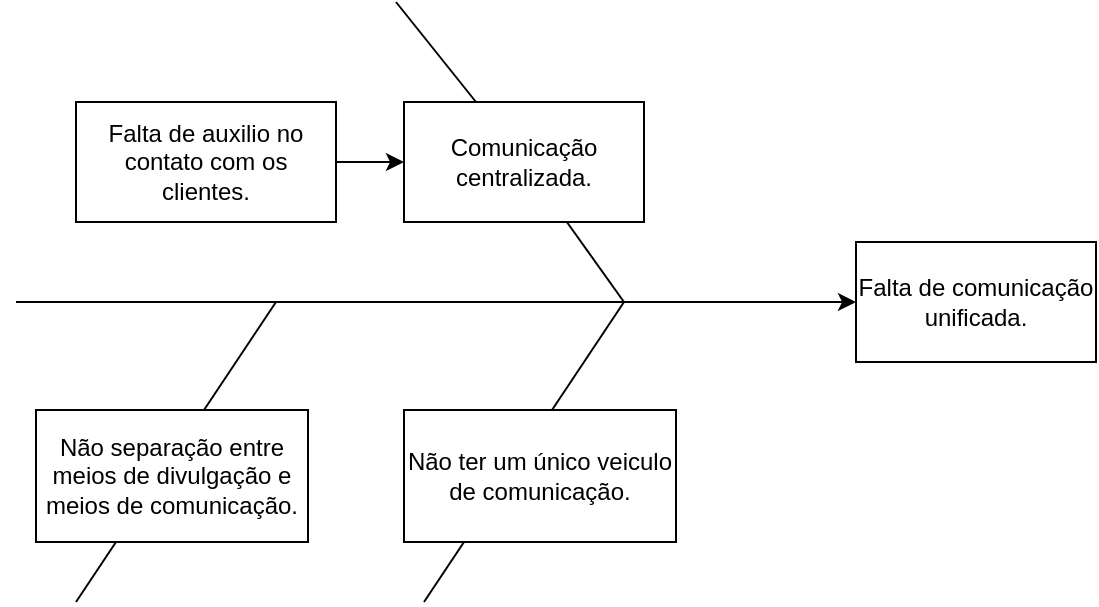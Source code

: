 <mxfile version="12.9.11" type="github">
  <diagram id="t5kYtE7AMV_H4aW1E43t" name="Page-1">
    <mxGraphModel dx="821" dy="452" grid="1" gridSize="10" guides="1" tooltips="1" connect="1" arrows="1" fold="1" page="1" pageScale="1" pageWidth="827" pageHeight="1169" math="0" shadow="0">
      <root>
        <mxCell id="0" />
        <mxCell id="1" parent="0" />
        <mxCell id="LYZ3GW82Y73pcZ0CkMxN-9" value="" style="endArrow=classic;html=1;" parent="1" edge="1">
          <mxGeometry width="50" height="50" relative="1" as="geometry">
            <mxPoint x="160" y="770" as="sourcePoint" />
            <mxPoint x="580" y="770" as="targetPoint" />
          </mxGeometry>
        </mxCell>
        <mxCell id="LYZ3GW82Y73pcZ0CkMxN-25" style="edgeStyle=orthogonalEdgeStyle;rounded=0;orthogonalLoop=1;jettySize=auto;html=1;exitX=1;exitY=0.5;exitDx=0;exitDy=0;" parent="1" source="LYZ3GW82Y73pcZ0CkMxN-13" target="LYZ3GW82Y73pcZ0CkMxN-20" edge="1">
          <mxGeometry relative="1" as="geometry" />
        </mxCell>
        <mxCell id="LYZ3GW82Y73pcZ0CkMxN-13" value="&lt;span&gt;Falta de auxilio no contato com os clientes.&lt;/span&gt;" style="rounded=0;whiteSpace=wrap;html=1;" parent="1" vertex="1">
          <mxGeometry x="190" y="670" width="130" height="60" as="geometry" />
        </mxCell>
        <mxCell id="LYZ3GW82Y73pcZ0CkMxN-16" value="" style="endArrow=none;html=1;" parent="1" edge="1">
          <mxGeometry width="50" height="50" relative="1" as="geometry">
            <mxPoint x="364" y="920" as="sourcePoint" />
            <mxPoint x="464" y="770" as="targetPoint" />
          </mxGeometry>
        </mxCell>
        <mxCell id="LYZ3GW82Y73pcZ0CkMxN-17" value="Não ter um único veiculo de comunicação." style="rounded=0;whiteSpace=wrap;html=1;" parent="1" vertex="1">
          <mxGeometry x="354" y="824" width="136" height="66" as="geometry" />
        </mxCell>
        <mxCell id="LYZ3GW82Y73pcZ0CkMxN-19" value="" style="endArrow=none;html=1;" parent="1" source="LYZ3GW82Y73pcZ0CkMxN-20" edge="1">
          <mxGeometry width="50" height="50" relative="1" as="geometry">
            <mxPoint x="464" y="770" as="sourcePoint" />
            <mxPoint x="350" y="620" as="targetPoint" />
          </mxGeometry>
        </mxCell>
        <mxCell id="LYZ3GW82Y73pcZ0CkMxN-20" value="Comunicação centralizada." style="rounded=0;whiteSpace=wrap;html=1;" parent="1" vertex="1">
          <mxGeometry x="354" y="670" width="120" height="60" as="geometry" />
        </mxCell>
        <mxCell id="LYZ3GW82Y73pcZ0CkMxN-23" value="" style="endArrow=none;html=1;" parent="1" target="LYZ3GW82Y73pcZ0CkMxN-20" edge="1">
          <mxGeometry width="50" height="50" relative="1" as="geometry">
            <mxPoint x="464" y="770" as="sourcePoint" />
            <mxPoint x="340" y="630" as="targetPoint" />
          </mxGeometry>
        </mxCell>
        <mxCell id="LYZ3GW82Y73pcZ0CkMxN-26" value="&lt;span&gt;Falta de comunicação unificada.&lt;/span&gt;" style="rounded=0;whiteSpace=wrap;html=1;align=center;" parent="1" vertex="1">
          <mxGeometry x="580" y="740" width="120" height="60" as="geometry" />
        </mxCell>
        <mxCell id="LYZ3GW82Y73pcZ0CkMxN-32" value="" style="endArrow=none;html=1;" parent="1" edge="1">
          <mxGeometry width="50" height="50" relative="1" as="geometry">
            <mxPoint x="190" y="920" as="sourcePoint" />
            <mxPoint x="290" y="770" as="targetPoint" />
          </mxGeometry>
        </mxCell>
        <mxCell id="LYZ3GW82Y73pcZ0CkMxN-33" value="&lt;div&gt;&lt;font face=&quot;monospace&quot;&gt;&lt;span style=&quot;font-size: 0px&quot;&gt;não separação entre meios de divulgação (facebook,insta, etc) e a de comunicação.&lt;/span&gt;&lt;/font&gt;&lt;/div&gt;&lt;div&gt;&lt;div&gt;Não separação entre meios de divulgação e meios de comunicação.&lt;/div&gt;&lt;/div&gt;&lt;div&gt;&lt;br&gt;&lt;/div&gt;" style="rounded=0;whiteSpace=wrap;html=1;" parent="1" vertex="1">
          <mxGeometry x="170" y="824" width="136" height="66" as="geometry" />
        </mxCell>
      </root>
    </mxGraphModel>
  </diagram>
</mxfile>

